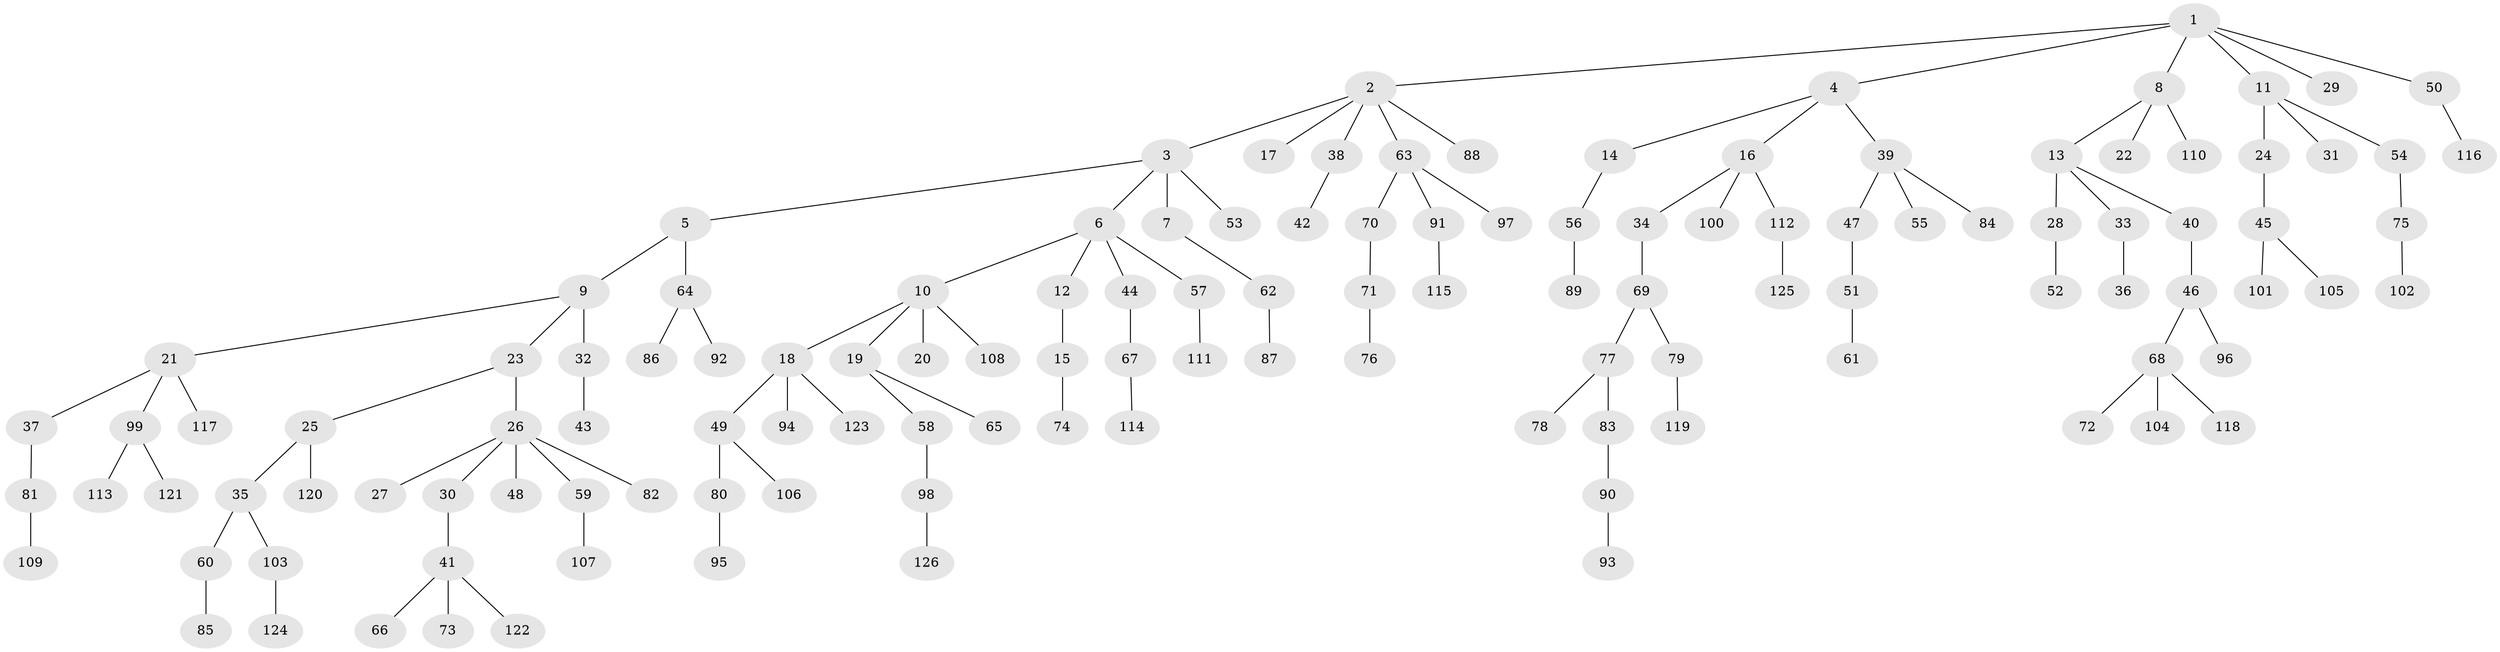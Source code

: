 // Generated by graph-tools (version 1.1) at 2025/02/03/09/25 03:02:27]
// undirected, 126 vertices, 125 edges
graph export_dot {
graph [start="1"]
  node [color=gray90,style=filled];
  1;
  2;
  3;
  4;
  5;
  6;
  7;
  8;
  9;
  10;
  11;
  12;
  13;
  14;
  15;
  16;
  17;
  18;
  19;
  20;
  21;
  22;
  23;
  24;
  25;
  26;
  27;
  28;
  29;
  30;
  31;
  32;
  33;
  34;
  35;
  36;
  37;
  38;
  39;
  40;
  41;
  42;
  43;
  44;
  45;
  46;
  47;
  48;
  49;
  50;
  51;
  52;
  53;
  54;
  55;
  56;
  57;
  58;
  59;
  60;
  61;
  62;
  63;
  64;
  65;
  66;
  67;
  68;
  69;
  70;
  71;
  72;
  73;
  74;
  75;
  76;
  77;
  78;
  79;
  80;
  81;
  82;
  83;
  84;
  85;
  86;
  87;
  88;
  89;
  90;
  91;
  92;
  93;
  94;
  95;
  96;
  97;
  98;
  99;
  100;
  101;
  102;
  103;
  104;
  105;
  106;
  107;
  108;
  109;
  110;
  111;
  112;
  113;
  114;
  115;
  116;
  117;
  118;
  119;
  120;
  121;
  122;
  123;
  124;
  125;
  126;
  1 -- 2;
  1 -- 4;
  1 -- 8;
  1 -- 11;
  1 -- 29;
  1 -- 50;
  2 -- 3;
  2 -- 17;
  2 -- 38;
  2 -- 63;
  2 -- 88;
  3 -- 5;
  3 -- 6;
  3 -- 7;
  3 -- 53;
  4 -- 14;
  4 -- 16;
  4 -- 39;
  5 -- 9;
  5 -- 64;
  6 -- 10;
  6 -- 12;
  6 -- 44;
  6 -- 57;
  7 -- 62;
  8 -- 13;
  8 -- 22;
  8 -- 110;
  9 -- 21;
  9 -- 23;
  9 -- 32;
  10 -- 18;
  10 -- 19;
  10 -- 20;
  10 -- 108;
  11 -- 24;
  11 -- 31;
  11 -- 54;
  12 -- 15;
  13 -- 28;
  13 -- 33;
  13 -- 40;
  14 -- 56;
  15 -- 74;
  16 -- 34;
  16 -- 100;
  16 -- 112;
  18 -- 49;
  18 -- 94;
  18 -- 123;
  19 -- 58;
  19 -- 65;
  21 -- 37;
  21 -- 99;
  21 -- 117;
  23 -- 25;
  23 -- 26;
  24 -- 45;
  25 -- 35;
  25 -- 120;
  26 -- 27;
  26 -- 30;
  26 -- 48;
  26 -- 59;
  26 -- 82;
  28 -- 52;
  30 -- 41;
  32 -- 43;
  33 -- 36;
  34 -- 69;
  35 -- 60;
  35 -- 103;
  37 -- 81;
  38 -- 42;
  39 -- 47;
  39 -- 55;
  39 -- 84;
  40 -- 46;
  41 -- 66;
  41 -- 73;
  41 -- 122;
  44 -- 67;
  45 -- 101;
  45 -- 105;
  46 -- 68;
  46 -- 96;
  47 -- 51;
  49 -- 80;
  49 -- 106;
  50 -- 116;
  51 -- 61;
  54 -- 75;
  56 -- 89;
  57 -- 111;
  58 -- 98;
  59 -- 107;
  60 -- 85;
  62 -- 87;
  63 -- 70;
  63 -- 91;
  63 -- 97;
  64 -- 86;
  64 -- 92;
  67 -- 114;
  68 -- 72;
  68 -- 104;
  68 -- 118;
  69 -- 77;
  69 -- 79;
  70 -- 71;
  71 -- 76;
  75 -- 102;
  77 -- 78;
  77 -- 83;
  79 -- 119;
  80 -- 95;
  81 -- 109;
  83 -- 90;
  90 -- 93;
  91 -- 115;
  98 -- 126;
  99 -- 113;
  99 -- 121;
  103 -- 124;
  112 -- 125;
}

